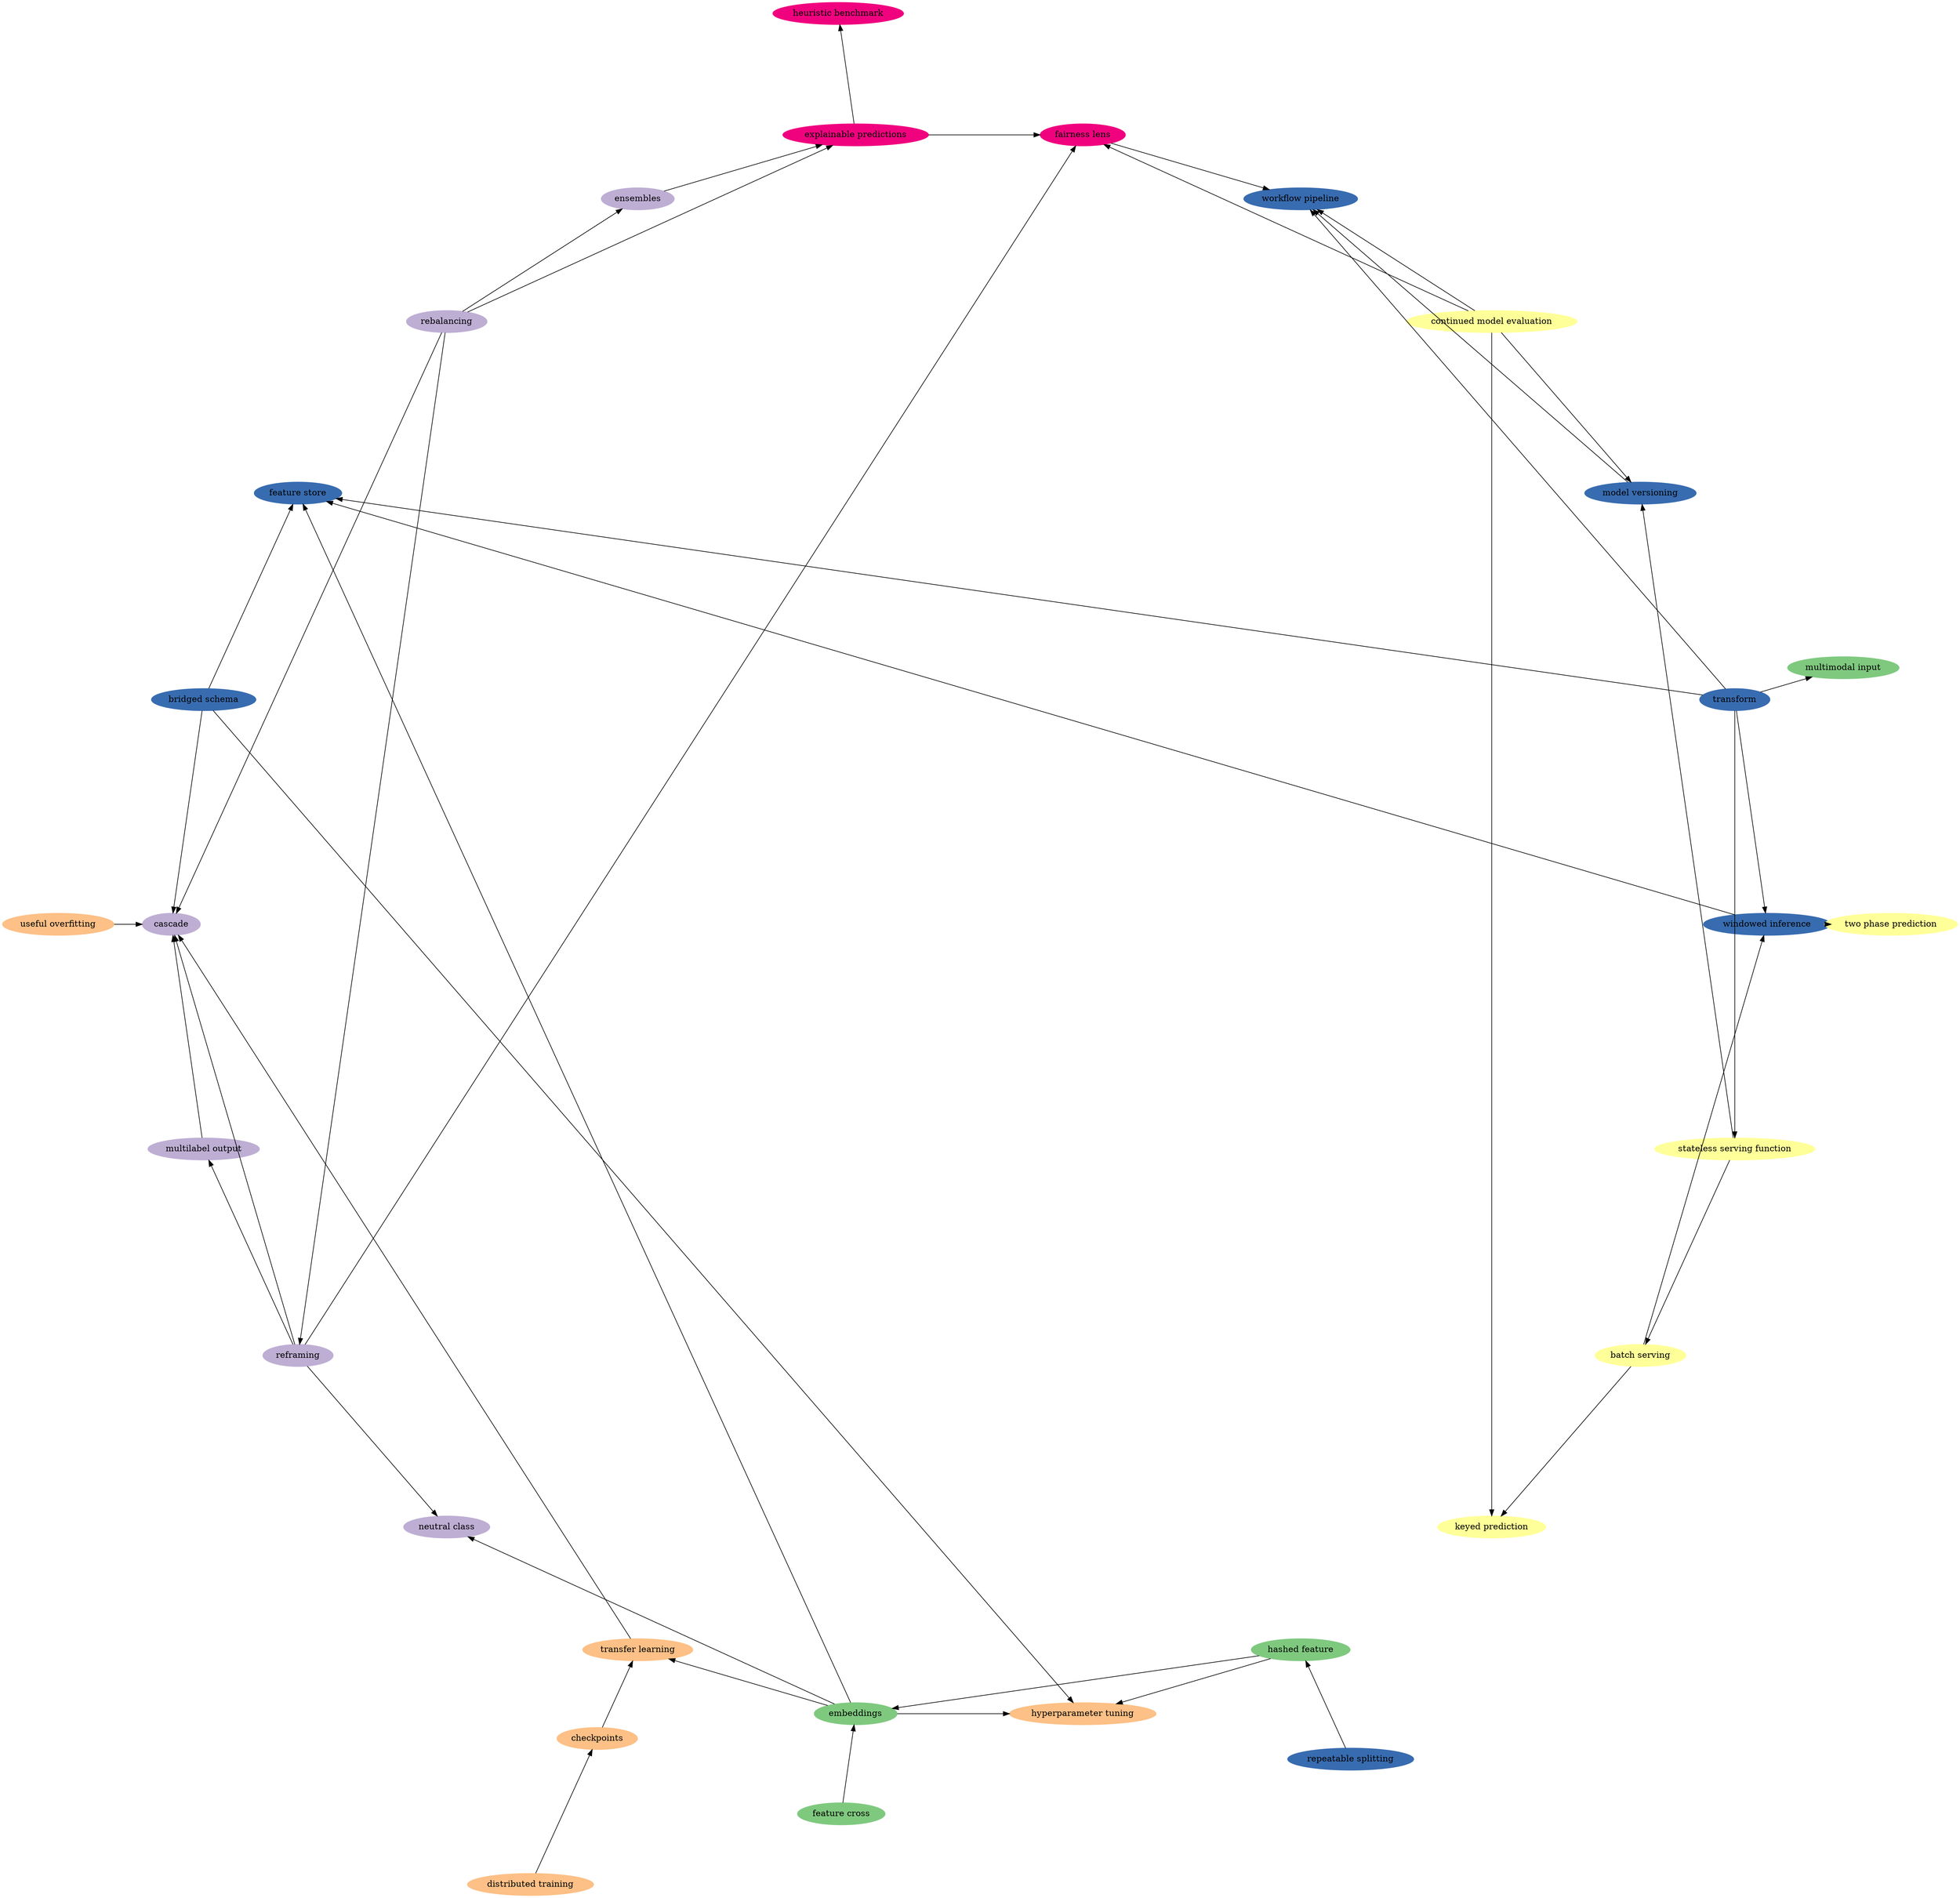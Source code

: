 #Usage: dot -Tpng connected-patterns_no-text_filled.gv -o connected-patterns_no-text_filled.png
#Usage: dot -Tpdf connected-patterns_no-text_filled.gv -o connected-patterns_no-text_filled.pdf

digraph G {
node [shape=ellipse, colorscheme=spectral9];
#size="8,11";
layout="circo";
splines=true;
mindist=1.3;
{
# Chapter 2: Data Representation
"hashed feature" [color="/accent6/1", style=filled];
"embeddings" [color="/accent6/1", style=filled];
"feature cross" [color="/accent6/1", style=filled];
"multimodal input" [color="/accent6/1", style=filled];

# Chapter 3: Problem Representation
"reframing" [color="/accent6/2", style=filled];
"multilabel output" [color="/accent6/2", style=filled];
"ensembles" [color="/accent6/2", style=filled];
"cascade" [color="/accent6/2", style=filled];
"neutral class" [color="/accent6/2", style=filled];
"rebalancing" [color="/accent6/2", style=filled];

# Chapter 4: Model Training
"useful overfitting" [color="/accent6/3", style=filled];
"checkpoints" [color="/accent6/3", style=filled];
"transfer learning" [color="/accent6/3", style=filled];
"distributed training" [color="/accent6/3", style=filled];
"hyperparameter tuning" [color="/accent6/3", style=filled];
 
# Chapter 5: Reslience
"stateless serving function" [color="/accent6/4", style=filled];
"batch serving" [color="/accent6/4", style=filled];
"continued model evaluation" [color="/accent6/4", style=filled];
"two phase prediction" [color="/accent6/4", style=filled];
"keyed prediction" [color="/accent6/4", style=filled];

# Chapter 6: Reproducibility
"transform" [color="/accent6/5", style=filled];
"repeatable splitting" [color="/accent6/5", style=filled];
"bridged schema" [color="/accent6/5", style=filled];
"windowed inference" [color="/accent6/5", style=filled];
"workflow pipeline" [color="/accent6/5", style=filled];
"feature store" [color="/accent6/5", style=filled];
"model versioning" [color="/accent6/5", style=filled];

# Chapter 7: Explainable AI
"heuristic benchmark" [color="/accent6/6", style=filled];
"explainable predictions" [color="/accent6/6", style=filled];
"fairness lens" [color="/accent6/6", style=filled];

"hashed feature" -> "embeddings" [minlen= 5 ];
"repeatable splitting" -> "hashed feature" [minlen= 4 ];
"hashed feature" -> "hyperparameter tuning" [minlen= 4 ];
"embeddings" -> "transfer learning" [minlen= 4 ];
"embeddings" -> "feature store" [minlen= 4 ];
"embeddings" -> "hyperparameter tuning" [minlen= 5 ];
"embeddings" -> "neutral class" [minlen= 4 ];
"feature cross" -> "embeddings" [minlen= 4 ];
"transform" -> "multimodal input" [minlen= 4 ];
"reframing" -> "multilabel output" [minlen= 4 ];
"reframing" -> "fairness lens" [minlen= 4 ];
"reframing" -> "neutral class" [minlen= 4 ];
"multilabel output" -> "cascade" [minlen= 4 ];
"ensembles" -> "explainable predictions" [minlen= 4 ];
"reframing" -> "cascade" [minlen= 4 ];
"useful overfitting" -> "cascade" [minlen= 4 ];
"rebalancing" -> "ensembles" [minlen= 4 ];
"rebalancing" -> "reframing" [minlen= 4 ];
"rebalancing" -> "cascade" [minlen= 4 ];
"rebalancing" -> "explainable predictions" [minlen= 4 ];
"checkpoints" -> "transfer learning" [minlen= 4 ];
"transfer learning" -> "cascade" [minlen= 4 ];
"distributed training" -> "checkpoints" [minlen= 4 ];
"stateless serving function" -> "model versioning" [minlen= 4 ];
"stateless serving function" -> "batch serving" [minlen= 4 ];
"batch serving" -> "windowed inference" [minlen= 5 ];
"batch serving" -> "keyed prediction" [minlen= 4 ];
"continued model evaluation" -> "workflow pipeline" [minlen= 4 ];
"continued model evaluation" -> "model versioning" [minlen= 4 ];
"continued model evaluation" -> "keyed prediction" [minlen= 4 ];
"continued model evaluation" -> "fairness lens" [minlen= 4 ];
"transform" -> "stateless serving function" [minlen= 4 ];
"transform" -> "windowed inference" [minlen= 4 ];
"transform" -> "feature store" [minlen= 4 ];
"transform" -> "workflow pipeline" [minlen= 4 ];
"bridged schema" -> "hyperparameter tuning" [minlen= 5 ];
"bridged schema" -> "feature store" [minlen= 4 ];
"bridged schema" -> "cascade" [minlen= 4 ];
"windowed inference" -> "feature store" [minlen= 4 ];
"windowed inference" -> "two phase prediction" [minlen= 4 ];
"model versioning" -> "workflow pipeline" [minlen= 4 ];
"explainable predictions" -> "heuristic benchmark" [minlen= 4 ];
"explainable predictions" -> "fairness lens" [minlen= 4 ];
"fairness lens" -> "workflow pipeline" [minlen= 5 ];
}
}